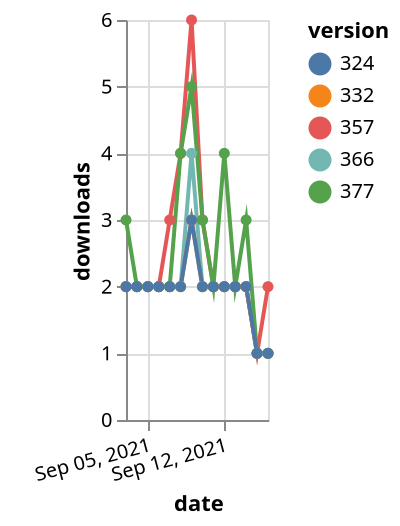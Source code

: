 {"$schema": "https://vega.github.io/schema/vega-lite/v5.json", "description": "A simple bar chart with embedded data.", "data": {"values": [{"date": "2021-09-03", "total": 2317, "delta": 2, "version": "366"}, {"date": "2021-09-04", "total": 2319, "delta": 2, "version": "366"}, {"date": "2021-09-05", "total": 2321, "delta": 2, "version": "366"}, {"date": "2021-09-06", "total": 2323, "delta": 2, "version": "366"}, {"date": "2021-09-07", "total": 2325, "delta": 2, "version": "366"}, {"date": "2021-09-08", "total": 2327, "delta": 2, "version": "366"}, {"date": "2021-09-09", "total": 2331, "delta": 4, "version": "366"}, {"date": "2021-09-10", "total": 2333, "delta": 2, "version": "366"}, {"date": "2021-09-11", "total": 2335, "delta": 2, "version": "366"}, {"date": "2021-09-12", "total": 2337, "delta": 2, "version": "366"}, {"date": "2021-09-13", "total": 2339, "delta": 2, "version": "366"}, {"date": "2021-09-14", "total": 2341, "delta": 2, "version": "366"}, {"date": "2021-09-15", "total": 2342, "delta": 1, "version": "366"}, {"date": "2021-09-16", "total": 2343, "delta": 1, "version": "366"}, {"date": "2021-09-03", "total": 2916, "delta": 2, "version": "357"}, {"date": "2021-09-04", "total": 2918, "delta": 2, "version": "357"}, {"date": "2021-09-05", "total": 2920, "delta": 2, "version": "357"}, {"date": "2021-09-06", "total": 2922, "delta": 2, "version": "357"}, {"date": "2021-09-07", "total": 2925, "delta": 3, "version": "357"}, {"date": "2021-09-08", "total": 2929, "delta": 4, "version": "357"}, {"date": "2021-09-09", "total": 2935, "delta": 6, "version": "357"}, {"date": "2021-09-10", "total": 2938, "delta": 3, "version": "357"}, {"date": "2021-09-11", "total": 2940, "delta": 2, "version": "357"}, {"date": "2021-09-12", "total": 2942, "delta": 2, "version": "357"}, {"date": "2021-09-13", "total": 2944, "delta": 2, "version": "357"}, {"date": "2021-09-14", "total": 2946, "delta": 2, "version": "357"}, {"date": "2021-09-15", "total": 2947, "delta": 1, "version": "357"}, {"date": "2021-09-16", "total": 2949, "delta": 2, "version": "357"}, {"date": "2021-09-03", "total": 2763, "delta": 2, "version": "332"}, {"date": "2021-09-04", "total": 2765, "delta": 2, "version": "332"}, {"date": "2021-09-05", "total": 2767, "delta": 2, "version": "332"}, {"date": "2021-09-06", "total": 2769, "delta": 2, "version": "332"}, {"date": "2021-09-07", "total": 2771, "delta": 2, "version": "332"}, {"date": "2021-09-08", "total": 2773, "delta": 2, "version": "332"}, {"date": "2021-09-09", "total": 2776, "delta": 3, "version": "332"}, {"date": "2021-09-10", "total": 2778, "delta": 2, "version": "332"}, {"date": "2021-09-11", "total": 2780, "delta": 2, "version": "332"}, {"date": "2021-09-12", "total": 2782, "delta": 2, "version": "332"}, {"date": "2021-09-13", "total": 2784, "delta": 2, "version": "332"}, {"date": "2021-09-14", "total": 2786, "delta": 2, "version": "332"}, {"date": "2021-09-15", "total": 2787, "delta": 1, "version": "332"}, {"date": "2021-09-16", "total": 2788, "delta": 1, "version": "332"}, {"date": "2021-09-03", "total": 2142, "delta": 3, "version": "377"}, {"date": "2021-09-04", "total": 2144, "delta": 2, "version": "377"}, {"date": "2021-09-05", "total": 2146, "delta": 2, "version": "377"}, {"date": "2021-09-06", "total": 2148, "delta": 2, "version": "377"}, {"date": "2021-09-07", "total": 2150, "delta": 2, "version": "377"}, {"date": "2021-09-08", "total": 2154, "delta": 4, "version": "377"}, {"date": "2021-09-09", "total": 2159, "delta": 5, "version": "377"}, {"date": "2021-09-10", "total": 2162, "delta": 3, "version": "377"}, {"date": "2021-09-11", "total": 2164, "delta": 2, "version": "377"}, {"date": "2021-09-12", "total": 2168, "delta": 4, "version": "377"}, {"date": "2021-09-13", "total": 2170, "delta": 2, "version": "377"}, {"date": "2021-09-14", "total": 2173, "delta": 3, "version": "377"}, {"date": "2021-09-15", "total": 2174, "delta": 1, "version": "377"}, {"date": "2021-09-16", "total": 2175, "delta": 1, "version": "377"}, {"date": "2021-09-03", "total": 2524, "delta": 2, "version": "324"}, {"date": "2021-09-04", "total": 2526, "delta": 2, "version": "324"}, {"date": "2021-09-05", "total": 2528, "delta": 2, "version": "324"}, {"date": "2021-09-06", "total": 2530, "delta": 2, "version": "324"}, {"date": "2021-09-07", "total": 2532, "delta": 2, "version": "324"}, {"date": "2021-09-08", "total": 2534, "delta": 2, "version": "324"}, {"date": "2021-09-09", "total": 2537, "delta": 3, "version": "324"}, {"date": "2021-09-10", "total": 2539, "delta": 2, "version": "324"}, {"date": "2021-09-11", "total": 2541, "delta": 2, "version": "324"}, {"date": "2021-09-12", "total": 2543, "delta": 2, "version": "324"}, {"date": "2021-09-13", "total": 2545, "delta": 2, "version": "324"}, {"date": "2021-09-14", "total": 2547, "delta": 2, "version": "324"}, {"date": "2021-09-15", "total": 2548, "delta": 1, "version": "324"}, {"date": "2021-09-16", "total": 2549, "delta": 1, "version": "324"}]}, "width": "container", "mark": {"type": "line", "point": {"filled": true}}, "encoding": {"x": {"field": "date", "type": "temporal", "timeUnit": "yearmonthdate", "title": "date", "axis": {"labelAngle": -15}}, "y": {"field": "delta", "type": "quantitative", "title": "downloads"}, "color": {"field": "version", "type": "nominal"}, "tooltip": {"field": "delta"}}}